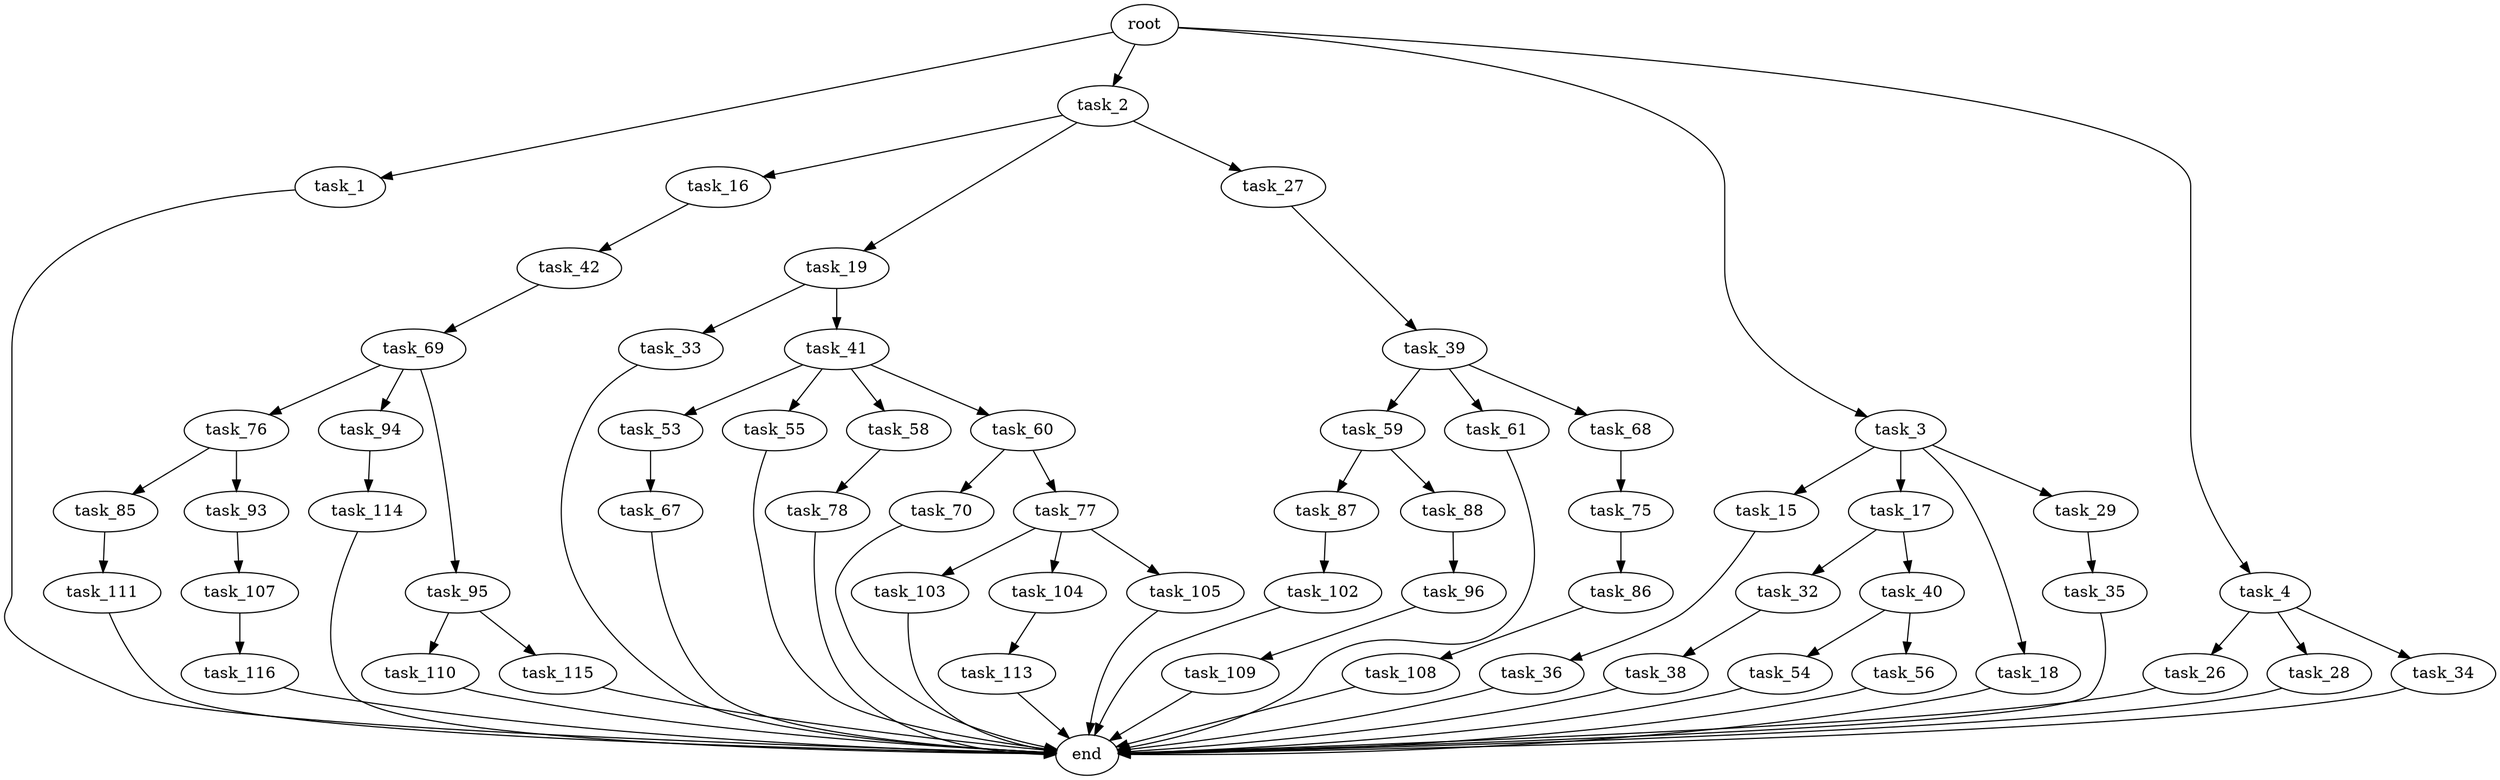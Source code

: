 digraph G {
  root [size="0.000000"];
  task_1 [size="3073790625.000000"];
  task_2 [size="1073741824000.000000"];
  task_3 [size="1073741824000.000000"];
  task_4 [size="68719476736.000000"];
  end [size="0.000000"];
  task_16 [size="160944023055.000000"];
  task_19 [size="68719476736.000000"];
  task_27 [size="315856425876.000000"];
  task_15 [size="291143103794.000000"];
  task_17 [size="42048014129.000000"];
  task_18 [size="28991029248.000000"];
  task_29 [size="28991029248.000000"];
  task_26 [size="1073741824000.000000"];
  task_28 [size="28991029248.000000"];
  task_34 [size="38730774896.000000"];
  task_36 [size="229231004639.000000"];
  task_42 [size="7869002384.000000"];
  task_32 [size="81412861791.000000"];
  task_40 [size="28991029248.000000"];
  task_33 [size="21457428196.000000"];
  task_41 [size="5471148888.000000"];
  task_39 [size="231928233984.000000"];
  task_35 [size="13500220335.000000"];
  task_38 [size="5602086434.000000"];
  task_59 [size="231928233984.000000"];
  task_61 [size="15863142324.000000"];
  task_68 [size="4691019162.000000"];
  task_54 [size="2025799396.000000"];
  task_56 [size="549755813888.000000"];
  task_53 [size="28991029248.000000"];
  task_55 [size="503032627102.000000"];
  task_58 [size="1176961574.000000"];
  task_60 [size="3546417838.000000"];
  task_69 [size="16943944857.000000"];
  task_67 [size="474376931860.000000"];
  task_78 [size="50899740003.000000"];
  task_87 [size="5154699372.000000"];
  task_88 [size="1073741824000.000000"];
  task_70 [size="68719476736.000000"];
  task_77 [size="33964142894.000000"];
  task_75 [size="19251858706.000000"];
  task_76 [size="134217728000.000000"];
  task_94 [size="975104813220.000000"];
  task_95 [size="34642617457.000000"];
  task_86 [size="688221824005.000000"];
  task_85 [size="1073741824000.000000"];
  task_93 [size="49849558091.000000"];
  task_103 [size="28991029248.000000"];
  task_104 [size="8589934592.000000"];
  task_105 [size="279903581118.000000"];
  task_111 [size="3070784589.000000"];
  task_108 [size="27544749492.000000"];
  task_102 [size="732898955085.000000"];
  task_96 [size="2705834055.000000"];
  task_107 [size="68719476736.000000"];
  task_114 [size="16697744826.000000"];
  task_110 [size="71484505194.000000"];
  task_115 [size="134217728000.000000"];
  task_109 [size="28991029248.000000"];
  task_113 [size="549755813888.000000"];
  task_116 [size="202620990778.000000"];

  root -> task_1 [size="1.000000"];
  root -> task_2 [size="1.000000"];
  root -> task_3 [size="1.000000"];
  root -> task_4 [size="1.000000"];
  task_1 -> end [size="1.000000"];
  task_2 -> task_16 [size="838860800.000000"];
  task_2 -> task_19 [size="838860800.000000"];
  task_2 -> task_27 [size="838860800.000000"];
  task_3 -> task_15 [size="838860800.000000"];
  task_3 -> task_17 [size="838860800.000000"];
  task_3 -> task_18 [size="838860800.000000"];
  task_3 -> task_29 [size="838860800.000000"];
  task_4 -> task_26 [size="134217728.000000"];
  task_4 -> task_28 [size="134217728.000000"];
  task_4 -> task_34 [size="134217728.000000"];
  task_16 -> task_42 [size="209715200.000000"];
  task_19 -> task_33 [size="134217728.000000"];
  task_19 -> task_41 [size="134217728.000000"];
  task_27 -> task_39 [size="301989888.000000"];
  task_15 -> task_36 [size="411041792.000000"];
  task_17 -> task_32 [size="33554432.000000"];
  task_17 -> task_40 [size="33554432.000000"];
  task_18 -> end [size="1.000000"];
  task_29 -> task_35 [size="75497472.000000"];
  task_26 -> end [size="1.000000"];
  task_28 -> end [size="1.000000"];
  task_34 -> end [size="1.000000"];
  task_36 -> end [size="1.000000"];
  task_42 -> task_69 [size="838860800.000000"];
  task_32 -> task_38 [size="209715200.000000"];
  task_40 -> task_54 [size="75497472.000000"];
  task_40 -> task_56 [size="75497472.000000"];
  task_33 -> end [size="1.000000"];
  task_41 -> task_53 [size="679477248.000000"];
  task_41 -> task_55 [size="679477248.000000"];
  task_41 -> task_58 [size="679477248.000000"];
  task_41 -> task_60 [size="679477248.000000"];
  task_39 -> task_59 [size="301989888.000000"];
  task_39 -> task_61 [size="301989888.000000"];
  task_39 -> task_68 [size="301989888.000000"];
  task_35 -> end [size="1.000000"];
  task_38 -> end [size="1.000000"];
  task_59 -> task_87 [size="301989888.000000"];
  task_59 -> task_88 [size="301989888.000000"];
  task_61 -> end [size="1.000000"];
  task_68 -> task_75 [size="134217728.000000"];
  task_54 -> end [size="1.000000"];
  task_56 -> end [size="1.000000"];
  task_53 -> task_67 [size="75497472.000000"];
  task_55 -> end [size="1.000000"];
  task_58 -> task_78 [size="33554432.000000"];
  task_60 -> task_70 [size="75497472.000000"];
  task_60 -> task_77 [size="75497472.000000"];
  task_69 -> task_76 [size="301989888.000000"];
  task_69 -> task_94 [size="301989888.000000"];
  task_69 -> task_95 [size="301989888.000000"];
  task_67 -> end [size="1.000000"];
  task_78 -> end [size="1.000000"];
  task_87 -> task_102 [size="134217728.000000"];
  task_88 -> task_96 [size="838860800.000000"];
  task_70 -> end [size="1.000000"];
  task_77 -> task_103 [size="838860800.000000"];
  task_77 -> task_104 [size="838860800.000000"];
  task_77 -> task_105 [size="838860800.000000"];
  task_75 -> task_86 [size="411041792.000000"];
  task_76 -> task_85 [size="209715200.000000"];
  task_76 -> task_93 [size="209715200.000000"];
  task_94 -> task_114 [size="679477248.000000"];
  task_95 -> task_110 [size="33554432.000000"];
  task_95 -> task_115 [size="33554432.000000"];
  task_86 -> task_108 [size="679477248.000000"];
  task_85 -> task_111 [size="838860800.000000"];
  task_93 -> task_107 [size="838860800.000000"];
  task_103 -> end [size="1.000000"];
  task_104 -> task_113 [size="33554432.000000"];
  task_105 -> end [size="1.000000"];
  task_111 -> end [size="1.000000"];
  task_108 -> end [size="1.000000"];
  task_102 -> end [size="1.000000"];
  task_96 -> task_109 [size="134217728.000000"];
  task_107 -> task_116 [size="134217728.000000"];
  task_114 -> end [size="1.000000"];
  task_110 -> end [size="1.000000"];
  task_115 -> end [size="1.000000"];
  task_109 -> end [size="1.000000"];
  task_113 -> end [size="1.000000"];
  task_116 -> end [size="1.000000"];
}
